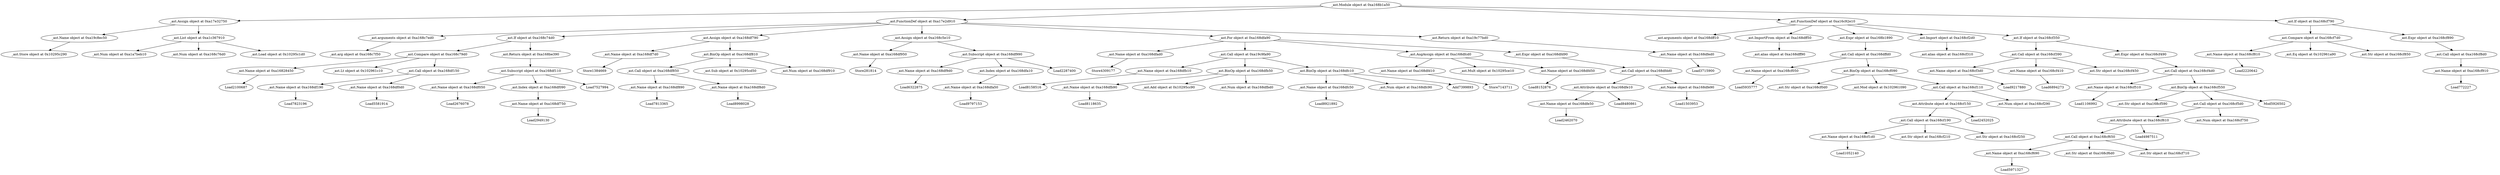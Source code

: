strict digraph  {
<_ast.Store object at 0x10295c290>;
<_ast.Name object at 0xa19c8ec50>;
<_ast.Num object at 0xa1a7beb10>;
<_ast.Num object at 0xa168c76d0>;
<_ast.Load object at 0x10295c1d0>;
<_ast.List object at 0xa1c367910>;
<_ast.Assign object at 0xa17e32750>;
<_ast.arg object at 0xa168c7f50>;
<_ast.arguments object at 0xa168c7ed0>;
<_ast.Name object at 0xa16828450>;
Load2100687;
<_ast.Lt object at 0x102961c10>;
<_ast.Name object at 0xa168df190>;
Load7823196;
<_ast.Name object at 0xa168df0d0>;
Load5581914;
<_ast.Call object at 0xa168df150>;
<_ast.Compare object at 0xa168c79d0>;
<_ast.Name object at 0xa168df050>;
Load2676078;
<_ast.Name object at 0xa168df750>;
Load2949130;
<_ast.Index object at 0xa168df090>;
<_ast.Subscript object at 0xa168df110>;
Load7527994;
<_ast.Return object at 0xa168be390>;
<_ast.If object at 0xa168c74d0>;
<_ast.Name object at 0xa168df7d0>;
Store1384669;
<_ast.Name object at 0xa168df890>;
Load7813365;
<_ast.Name object at 0xa168df8d0>;
Load8998028;
<_ast.Call object at 0xa168df850>;
<_ast.Sub object at 0x10295cd50>;
<_ast.Num object at 0xa168df910>;
<_ast.BinOp object at 0xa168df810>;
<_ast.Assign object at 0xa168df790>;
<_ast.Name object at 0xa168df950>;
Store281814;
<_ast.Name object at 0xa168df9d0>;
Load6322875;
<_ast.Name object at 0xa168dfa50>;
Load9797153;
<_ast.Index object at 0xa168dfa10>;
<_ast.Subscript object at 0xa168df990>;
Load2287400;
<_ast.Assign object at 0xa168c5e10>;
<_ast.Name object at 0xa168dfad0>;
Store4309177;
<_ast.Name object at 0xa168dfb10>;
Load8158516;
<_ast.Name object at 0xa168dfb90>;
Load8118635;
<_ast.Add object at 0x10295cc90>;
<_ast.Num object at 0xa168dfbd0>;
<_ast.BinOp object at 0xa168dfb50>;
<_ast.Name object at 0xa168dfc50>;
Load8921892;
<_ast.Num object at 0xa168dfc90>;
<_ast.BinOp object at 0xa168dfc10>;
Add7399893;
<_ast.Call object at 0xa19c9fa90>;
<_ast.Name object at 0xa168dfd10>;
Store7143711;
<_ast.Mult object at 0x10295ce10>;
<_ast.Name object at 0xa168dfd50>;
Load8152876;
<_ast.AugAssign object at 0xa168dfcd0>;
<_ast.Name object at 0xa168dfe50>;
Load2462070;
<_ast.Attribute object at 0xa168dfe10>;
Load8480861;
<_ast.Name object at 0xa168dfe90>;
Load1503953;
<_ast.Call object at 0xa168dfdd0>;
<_ast.Expr object at 0xa168dfd90>;
<_ast.For object at 0xa168dfa90>;
<_ast.Name object at 0xa168dfed0>;
Load3715900;
<_ast.Return object at 0xa19c77bd0>;
<_ast.FunctionDef object at 0xa17e2d910>;
<_ast.arguments object at 0xa168dff10>;
<_ast.alias object at 0xa168dff90>;
<_ast.ImportFrom object at 0xa168dff50>;
<_ast.Name object at 0xa168cf050>;
Load5935777;
<_ast.Str object at 0xa168cf0d0>;
<_ast.Mod object at 0x102961090>;
<_ast.Name object at 0xa168cf1d0>;
Load1052140;
<_ast.Str object at 0xa168cf210>;
<_ast.Str object at 0xa168cf250>;
<_ast.Call object at 0xa168cf190>;
<_ast.Attribute object at 0xa168cf150>;
Load2452025;
<_ast.Num object at 0xa168cf290>;
<_ast.Call object at 0xa168cf110>;
<_ast.BinOp object at 0xa168cf090>;
<_ast.Call object at 0xa168dffd0>;
<_ast.Expr object at 0xa168b1890>;
<_ast.alias object at 0xa168cf310>;
<_ast.Import object at 0xa168cf2d0>;
<_ast.Name object at 0xa168cf3d0>;
Load9217880;
<_ast.Name object at 0xa168cf410>;
Load6894273;
<_ast.Str object at 0xa168cf450>;
<_ast.Call object at 0xa168cf390>;
<_ast.Name object at 0xa168cf510>;
Load1106992;
<_ast.Str object at 0xa168cf590>;
<_ast.Name object at 0xa168cf690>;
Load5971327;
<_ast.Str object at 0xa168cf6d0>;
<_ast.Str object at 0xa168cf710>;
<_ast.Call object at 0xa168cf650>;
<_ast.Attribute object at 0xa168cf610>;
Load4987511;
<_ast.Num object at 0xa168cf750>;
<_ast.Call object at 0xa168cf5d0>;
<_ast.BinOp object at 0xa168cf550>;
Mod5926502;
<_ast.Call object at 0xa168cf4d0>;
<_ast.Expr object at 0xa168cf490>;
<_ast.If object at 0xa168cf350>;
<_ast.FunctionDef object at 0xa16c92e10>;
<_ast.Name object at 0xa168cf810>;
Load2220642;
<_ast.Eq object at 0x102961a90>;
<_ast.Str object at 0xa168cf850>;
<_ast.Compare object at 0xa168cf7d0>;
<_ast.Name object at 0xa168cf910>;
Load772227;
<_ast.Call object at 0xa168cf8d0>;
<_ast.Expr object at 0xa168cf890>;
<_ast.If object at 0xa168cf790>;
<_ast.Module object at 0xa168b1a50>;
<_ast.Name object at 0xa19c8ec50> -> <_ast.Store object at 0x10295c290>;
<_ast.List object at 0xa1c367910> -> <_ast.Num object at 0xa1a7beb10>;
<_ast.List object at 0xa1c367910> -> <_ast.Num object at 0xa168c76d0>;
<_ast.List object at 0xa1c367910> -> <_ast.Load object at 0x10295c1d0>;
<_ast.Assign object at 0xa17e32750> -> <_ast.Name object at 0xa19c8ec50>;
<_ast.Assign object at 0xa17e32750> -> <_ast.List object at 0xa1c367910>;
<_ast.arguments object at 0xa168c7ed0> -> <_ast.arg object at 0xa168c7f50>;
<_ast.Name object at 0xa16828450> -> Load2100687;
<_ast.Name object at 0xa168df190> -> Load7823196;
<_ast.Name object at 0xa168df0d0> -> Load5581914;
<_ast.Call object at 0xa168df150> -> <_ast.Name object at 0xa168df190>;
<_ast.Call object at 0xa168df150> -> <_ast.Name object at 0xa168df0d0>;
<_ast.Compare object at 0xa168c79d0> -> <_ast.Name object at 0xa16828450>;
<_ast.Compare object at 0xa168c79d0> -> <_ast.Lt object at 0x102961c10>;
<_ast.Compare object at 0xa168c79d0> -> <_ast.Call object at 0xa168df150>;
<_ast.Name object at 0xa168df050> -> Load2676078;
<_ast.Name object at 0xa168df750> -> Load2949130;
<_ast.Index object at 0xa168df090> -> <_ast.Name object at 0xa168df750>;
<_ast.Subscript object at 0xa168df110> -> <_ast.Name object at 0xa168df050>;
<_ast.Subscript object at 0xa168df110> -> <_ast.Index object at 0xa168df090>;
<_ast.Subscript object at 0xa168df110> -> Load7527994;
<_ast.Return object at 0xa168be390> -> <_ast.Subscript object at 0xa168df110>;
<_ast.If object at 0xa168c74d0> -> <_ast.Compare object at 0xa168c79d0>;
<_ast.If object at 0xa168c74d0> -> <_ast.Return object at 0xa168be390>;
<_ast.Name object at 0xa168df7d0> -> Store1384669;
<_ast.Name object at 0xa168df890> -> Load7813365;
<_ast.Name object at 0xa168df8d0> -> Load8998028;
<_ast.Call object at 0xa168df850> -> <_ast.Name object at 0xa168df890>;
<_ast.Call object at 0xa168df850> -> <_ast.Name object at 0xa168df8d0>;
<_ast.BinOp object at 0xa168df810> -> <_ast.Call object at 0xa168df850>;
<_ast.BinOp object at 0xa168df810> -> <_ast.Sub object at 0x10295cd50>;
<_ast.BinOp object at 0xa168df810> -> <_ast.Num object at 0xa168df910>;
<_ast.Assign object at 0xa168df790> -> <_ast.Name object at 0xa168df7d0>;
<_ast.Assign object at 0xa168df790> -> <_ast.BinOp object at 0xa168df810>;
<_ast.Name object at 0xa168df950> -> Store281814;
<_ast.Name object at 0xa168df9d0> -> Load6322875;
<_ast.Name object at 0xa168dfa50> -> Load9797153;
<_ast.Index object at 0xa168dfa10> -> <_ast.Name object at 0xa168dfa50>;
<_ast.Subscript object at 0xa168df990> -> <_ast.Name object at 0xa168df9d0>;
<_ast.Subscript object at 0xa168df990> -> <_ast.Index object at 0xa168dfa10>;
<_ast.Subscript object at 0xa168df990> -> Load2287400;
<_ast.Assign object at 0xa168c5e10> -> <_ast.Name object at 0xa168df950>;
<_ast.Assign object at 0xa168c5e10> -> <_ast.Subscript object at 0xa168df990>;
<_ast.Name object at 0xa168dfad0> -> Store4309177;
<_ast.Name object at 0xa168dfb10> -> Load8158516;
<_ast.Name object at 0xa168dfb90> -> Load8118635;
<_ast.BinOp object at 0xa168dfb50> -> <_ast.Name object at 0xa168dfb90>;
<_ast.BinOp object at 0xa168dfb50> -> <_ast.Add object at 0x10295cc90>;
<_ast.BinOp object at 0xa168dfb50> -> <_ast.Num object at 0xa168dfbd0>;
<_ast.Name object at 0xa168dfc50> -> Load8921892;
<_ast.BinOp object at 0xa168dfc10> -> <_ast.Name object at 0xa168dfc50>;
<_ast.BinOp object at 0xa168dfc10> -> Add7399893;
<_ast.BinOp object at 0xa168dfc10> -> <_ast.Num object at 0xa168dfc90>;
<_ast.Call object at 0xa19c9fa90> -> <_ast.Name object at 0xa168dfb10>;
<_ast.Call object at 0xa19c9fa90> -> <_ast.BinOp object at 0xa168dfb50>;
<_ast.Call object at 0xa19c9fa90> -> <_ast.BinOp object at 0xa168dfc10>;
<_ast.Name object at 0xa168dfd10> -> Store7143711;
<_ast.Name object at 0xa168dfd50> -> Load8152876;
<_ast.AugAssign object at 0xa168dfcd0> -> <_ast.Name object at 0xa168dfd10>;
<_ast.AugAssign object at 0xa168dfcd0> -> <_ast.Mult object at 0x10295ce10>;
<_ast.AugAssign object at 0xa168dfcd0> -> <_ast.Name object at 0xa168dfd50>;
<_ast.Name object at 0xa168dfe50> -> Load2462070;
<_ast.Attribute object at 0xa168dfe10> -> <_ast.Name object at 0xa168dfe50>;
<_ast.Attribute object at 0xa168dfe10> -> Load8480861;
<_ast.Name object at 0xa168dfe90> -> Load1503953;
<_ast.Call object at 0xa168dfdd0> -> <_ast.Attribute object at 0xa168dfe10>;
<_ast.Call object at 0xa168dfdd0> -> <_ast.Name object at 0xa168dfe90>;
<_ast.Expr object at 0xa168dfd90> -> <_ast.Call object at 0xa168dfdd0>;
<_ast.For object at 0xa168dfa90> -> <_ast.Name object at 0xa168dfad0>;
<_ast.For object at 0xa168dfa90> -> <_ast.Call object at 0xa19c9fa90>;
<_ast.For object at 0xa168dfa90> -> <_ast.AugAssign object at 0xa168dfcd0>;
<_ast.For object at 0xa168dfa90> -> <_ast.Expr object at 0xa168dfd90>;
<_ast.Name object at 0xa168dfed0> -> Load3715900;
<_ast.Return object at 0xa19c77bd0> -> <_ast.Name object at 0xa168dfed0>;
<_ast.FunctionDef object at 0xa17e2d910> -> <_ast.arguments object at 0xa168c7ed0>;
<_ast.FunctionDef object at 0xa17e2d910> -> <_ast.If object at 0xa168c74d0>;
<_ast.FunctionDef object at 0xa17e2d910> -> <_ast.Assign object at 0xa168df790>;
<_ast.FunctionDef object at 0xa17e2d910> -> <_ast.Assign object at 0xa168c5e10>;
<_ast.FunctionDef object at 0xa17e2d910> -> <_ast.For object at 0xa168dfa90>;
<_ast.FunctionDef object at 0xa17e2d910> -> <_ast.Return object at 0xa19c77bd0>;
<_ast.ImportFrom object at 0xa168dff50> -> <_ast.alias object at 0xa168dff90>;
<_ast.Name object at 0xa168cf050> -> Load5935777;
<_ast.Name object at 0xa168cf1d0> -> Load1052140;
<_ast.Call object at 0xa168cf190> -> <_ast.Name object at 0xa168cf1d0>;
<_ast.Call object at 0xa168cf190> -> <_ast.Str object at 0xa168cf210>;
<_ast.Call object at 0xa168cf190> -> <_ast.Str object at 0xa168cf250>;
<_ast.Attribute object at 0xa168cf150> -> <_ast.Call object at 0xa168cf190>;
<_ast.Attribute object at 0xa168cf150> -> Load2452025;
<_ast.Call object at 0xa168cf110> -> <_ast.Attribute object at 0xa168cf150>;
<_ast.Call object at 0xa168cf110> -> <_ast.Num object at 0xa168cf290>;
<_ast.BinOp object at 0xa168cf090> -> <_ast.Str object at 0xa168cf0d0>;
<_ast.BinOp object at 0xa168cf090> -> <_ast.Mod object at 0x102961090>;
<_ast.BinOp object at 0xa168cf090> -> <_ast.Call object at 0xa168cf110>;
<_ast.Call object at 0xa168dffd0> -> <_ast.Name object at 0xa168cf050>;
<_ast.Call object at 0xa168dffd0> -> <_ast.BinOp object at 0xa168cf090>;
<_ast.Expr object at 0xa168b1890> -> <_ast.Call object at 0xa168dffd0>;
<_ast.Import object at 0xa168cf2d0> -> <_ast.alias object at 0xa168cf310>;
<_ast.Name object at 0xa168cf3d0> -> Load9217880;
<_ast.Name object at 0xa168cf410> -> Load6894273;
<_ast.Call object at 0xa168cf390> -> <_ast.Name object at 0xa168cf3d0>;
<_ast.Call object at 0xa168cf390> -> <_ast.Name object at 0xa168cf410>;
<_ast.Call object at 0xa168cf390> -> <_ast.Str object at 0xa168cf450>;
<_ast.Name object at 0xa168cf510> -> Load1106992;
<_ast.Name object at 0xa168cf690> -> Load5971327;
<_ast.Call object at 0xa168cf650> -> <_ast.Name object at 0xa168cf690>;
<_ast.Call object at 0xa168cf650> -> <_ast.Str object at 0xa168cf6d0>;
<_ast.Call object at 0xa168cf650> -> <_ast.Str object at 0xa168cf710>;
<_ast.Attribute object at 0xa168cf610> -> <_ast.Call object at 0xa168cf650>;
<_ast.Attribute object at 0xa168cf610> -> Load4987511;
<_ast.Call object at 0xa168cf5d0> -> <_ast.Attribute object at 0xa168cf610>;
<_ast.Call object at 0xa168cf5d0> -> <_ast.Num object at 0xa168cf750>;
<_ast.BinOp object at 0xa168cf550> -> <_ast.Str object at 0xa168cf590>;
<_ast.BinOp object at 0xa168cf550> -> Mod5926502;
<_ast.BinOp object at 0xa168cf550> -> <_ast.Call object at 0xa168cf5d0>;
<_ast.Call object at 0xa168cf4d0> -> <_ast.Name object at 0xa168cf510>;
<_ast.Call object at 0xa168cf4d0> -> <_ast.BinOp object at 0xa168cf550>;
<_ast.Expr object at 0xa168cf490> -> <_ast.Call object at 0xa168cf4d0>;
<_ast.If object at 0xa168cf350> -> <_ast.Call object at 0xa168cf390>;
<_ast.If object at 0xa168cf350> -> <_ast.Expr object at 0xa168cf490>;
<_ast.FunctionDef object at 0xa16c92e10> -> <_ast.arguments object at 0xa168dff10>;
<_ast.FunctionDef object at 0xa16c92e10> -> <_ast.ImportFrom object at 0xa168dff50>;
<_ast.FunctionDef object at 0xa16c92e10> -> <_ast.Expr object at 0xa168b1890>;
<_ast.FunctionDef object at 0xa16c92e10> -> <_ast.Import object at 0xa168cf2d0>;
<_ast.FunctionDef object at 0xa16c92e10> -> <_ast.If object at 0xa168cf350>;
<_ast.Name object at 0xa168cf810> -> Load2220642;
<_ast.Compare object at 0xa168cf7d0> -> <_ast.Name object at 0xa168cf810>;
<_ast.Compare object at 0xa168cf7d0> -> <_ast.Eq object at 0x102961a90>;
<_ast.Compare object at 0xa168cf7d0> -> <_ast.Str object at 0xa168cf850>;
<_ast.Name object at 0xa168cf910> -> Load772227;
<_ast.Call object at 0xa168cf8d0> -> <_ast.Name object at 0xa168cf910>;
<_ast.Expr object at 0xa168cf890> -> <_ast.Call object at 0xa168cf8d0>;
<_ast.If object at 0xa168cf790> -> <_ast.Compare object at 0xa168cf7d0>;
<_ast.If object at 0xa168cf790> -> <_ast.Expr object at 0xa168cf890>;
<_ast.Module object at 0xa168b1a50> -> <_ast.Assign object at 0xa17e32750>;
<_ast.Module object at 0xa168b1a50> -> <_ast.FunctionDef object at 0xa17e2d910>;
<_ast.Module object at 0xa168b1a50> -> <_ast.FunctionDef object at 0xa16c92e10>;
<_ast.Module object at 0xa168b1a50> -> <_ast.If object at 0xa168cf790>;
}
